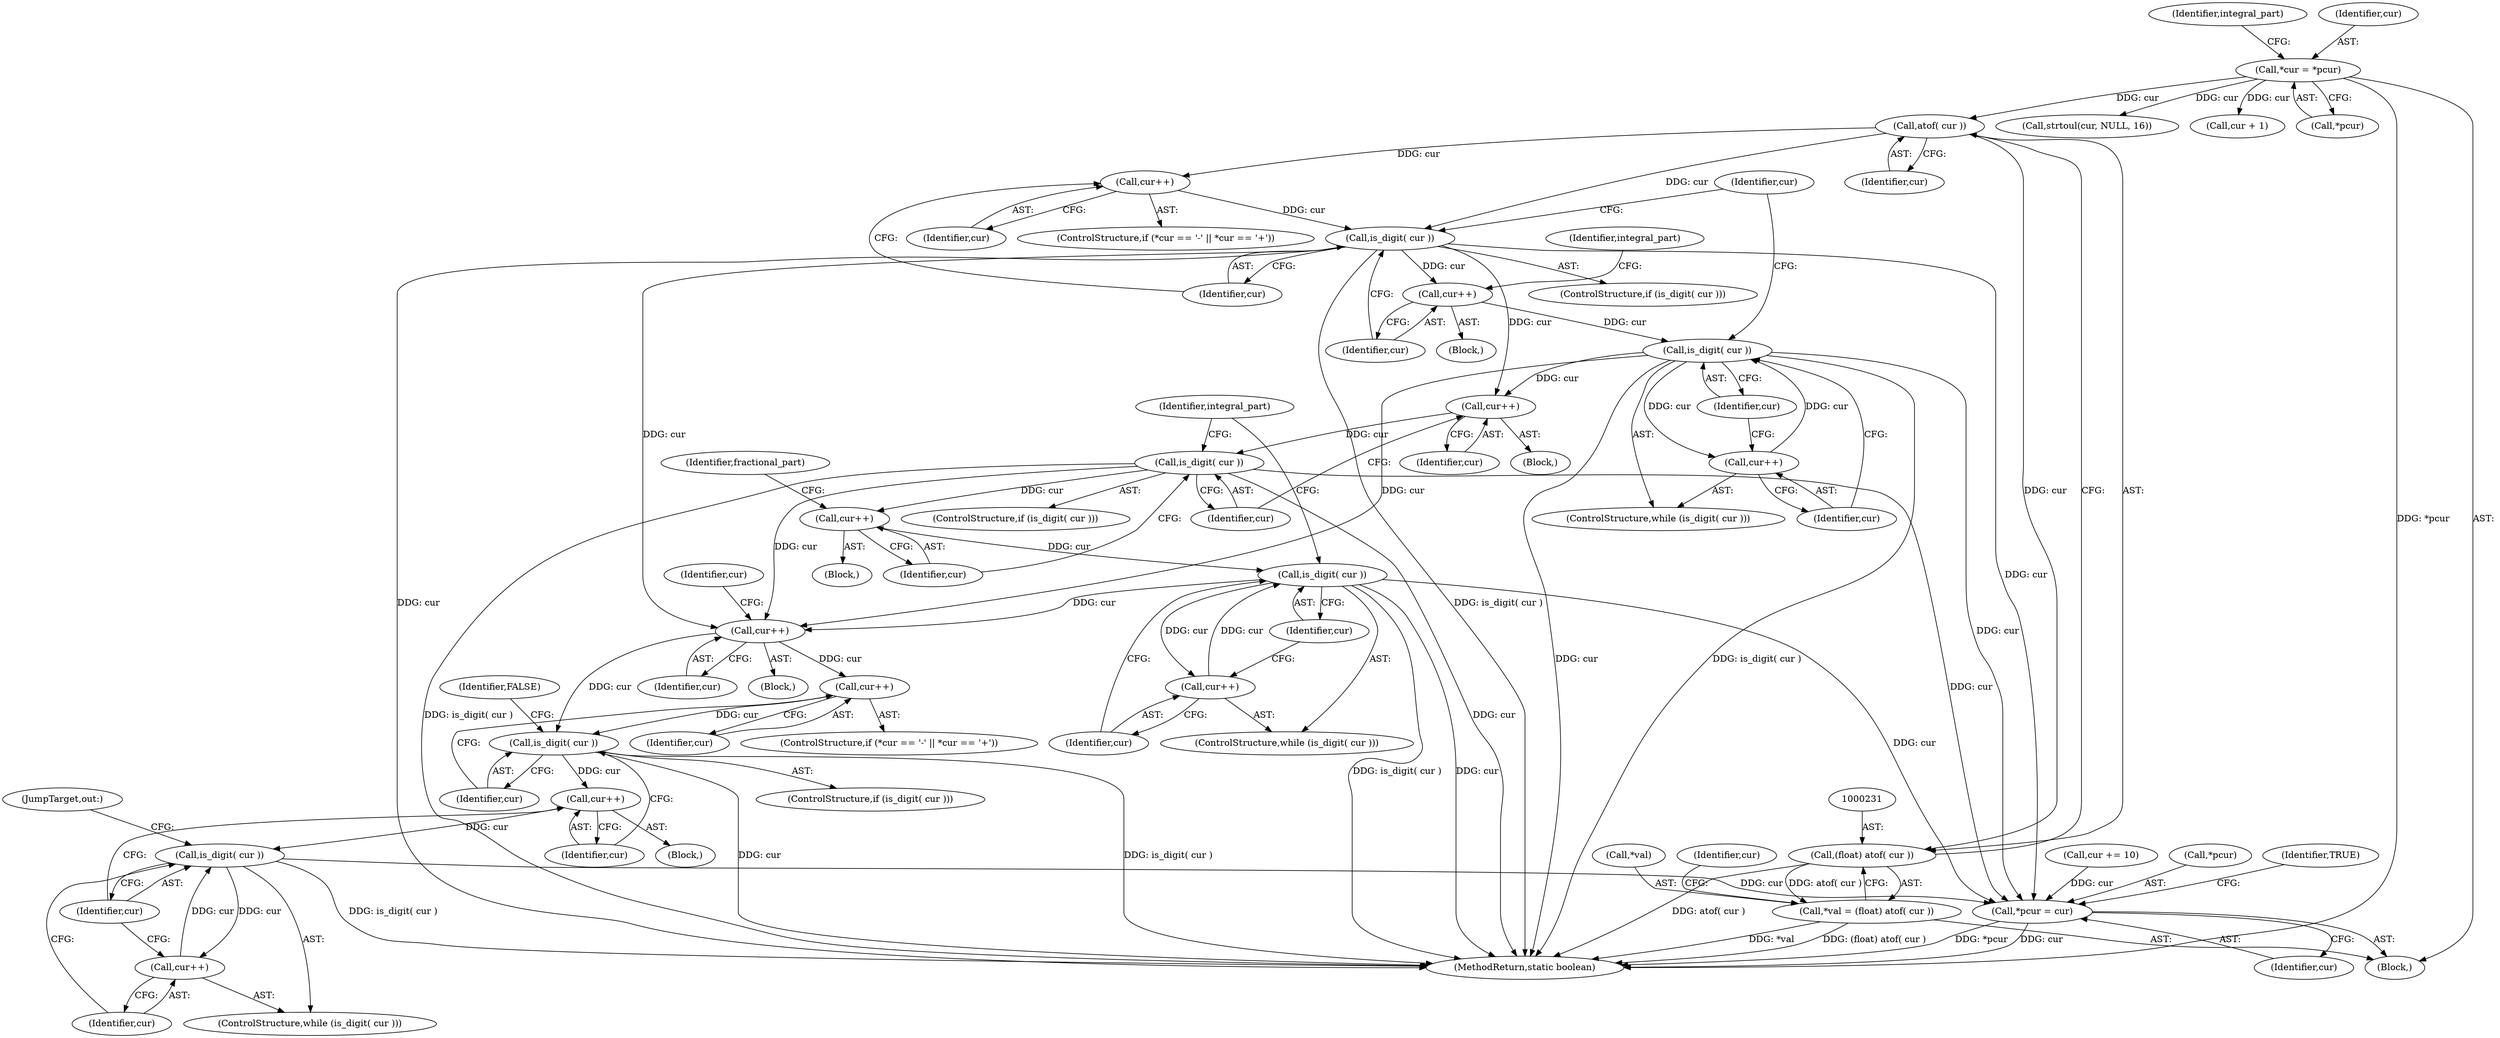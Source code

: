 digraph "0_virglrenderer_e534b51ca3c3cd25f3990589932a9ed711c59b27@pointer" {
"1000232" [label="(Call,atof( cur ))"];
"1000183" [label="(Call,*cur = *pcur)"];
"1000230" [label="(Call,(float) atof( cur ))"];
"1000227" [label="(Call,*val = (float) atof( cur ))"];
"1000244" [label="(Call,cur++)"];
"1000247" [label="(Call,is_digit( cur ))"];
"1000250" [label="(Call,cur++)"];
"1000256" [label="(Call,is_digit( cur ))"];
"1000258" [label="(Call,cur++)"];
"1000266" [label="(Call,cur++)"];
"1000269" [label="(Call,is_digit( cur ))"];
"1000272" [label="(Call,cur++)"];
"1000278" [label="(Call,is_digit( cur ))"];
"1000280" [label="(Call,cur++)"];
"1000297" [label="(Call,cur++)"];
"1000309" [label="(Call,cur++)"];
"1000312" [label="(Call,is_digit( cur ))"];
"1000315" [label="(Call,cur++)"];
"1000318" [label="(Call,is_digit( cur ))"];
"1000320" [label="(Call,cur++)"];
"1000326" [label="(Call,*pcur = cur)"];
"1000253" [label="(Identifier,integral_part)"];
"1000314" [label="(Block,)"];
"1000255" [label="(ControlStructure,while (is_digit( cur )))"];
"1000269" [label="(Call,is_digit( cur ))"];
"1000183" [label="(Call,*cur = *pcur)"];
"1000213" [label="(Call,strtoul(cur, NULL, 16))"];
"1000297" [label="(Call,cur++)"];
"1000232" [label="(Call,atof( cur ))"];
"1000267" [label="(Identifier,cur)"];
"1000246" [label="(ControlStructure,if (is_digit( cur )))"];
"1000271" [label="(Block,)"];
"1000251" [label="(Identifier,cur)"];
"1000310" [label="(Identifier,cur)"];
"1000311" [label="(ControlStructure,if (is_digit( cur )))"];
"1000321" [label="(Identifier,cur)"];
"1000265" [label="(Block,)"];
"1000317" [label="(ControlStructure,while (is_digit( cur )))"];
"1000245" [label="(Identifier,cur)"];
"1000325" [label="(JumpTarget,out:)"];
"1000268" [label="(ControlStructure,if (is_digit( cur )))"];
"1000298" [label="(Identifier,cur)"];
"1000320" [label="(Call,cur++)"];
"1000244" [label="(Call,cur++)"];
"1000203" [label="(Call,cur + 1)"];
"1000266" [label="(Call,cur++)"];
"1000258" [label="(Call,cur++)"];
"1000230" [label="(Call,(float) atof( cur ))"];
"1000263" [label="(Identifier,cur)"];
"1000324" [label="(Identifier,FALSE)"];
"1000273" [label="(Identifier,cur)"];
"1000281" [label="(Identifier,cur)"];
"1000256" [label="(Call,is_digit( cur ))"];
"1000326" [label="(Call,*pcur = cur)"];
"1000312" [label="(Call,is_digit( cur ))"];
"1000296" [label="(Block,)"];
"1000247" [label="(Call,is_digit( cur ))"];
"1000189" [label="(Identifier,integral_part)"];
"1000270" [label="(Identifier,cur)"];
"1000303" [label="(Identifier,cur)"];
"1000313" [label="(Identifier,cur)"];
"1000280" [label="(Call,cur++)"];
"1000185" [label="(Call,*pcur)"];
"1004167" [label="(MethodReturn,static boolean)"];
"1000315" [label="(Call,cur++)"];
"1000181" [label="(Block,)"];
"1000248" [label="(Identifier,cur)"];
"1000233" [label="(Identifier,cur)"];
"1000299" [label="(ControlStructure,if (*cur == '-' || *cur == '+'))"];
"1000228" [label="(Call,*val)"];
"1000227" [label="(Call,*val = (float) atof( cur ))"];
"1000184" [label="(Identifier,cur)"];
"1000272" [label="(Call,cur++)"];
"1000223" [label="(Call,cur += 10)"];
"1000329" [label="(Identifier,cur)"];
"1000275" [label="(Identifier,fractional_part)"];
"1000259" [label="(Identifier,cur)"];
"1000319" [label="(Identifier,cur)"];
"1000318" [label="(Call,is_digit( cur ))"];
"1000327" [label="(Call,*pcur)"];
"1000285" [label="(Identifier,integral_part)"];
"1000238" [label="(Identifier,cur)"];
"1000278" [label="(Call,is_digit( cur ))"];
"1000331" [label="(Identifier,TRUE)"];
"1000257" [label="(Identifier,cur)"];
"1000250" [label="(Call,cur++)"];
"1000234" [label="(ControlStructure,if (*cur == '-' || *cur == '+'))"];
"1000279" [label="(Identifier,cur)"];
"1000249" [label="(Block,)"];
"1000316" [label="(Identifier,cur)"];
"1000277" [label="(ControlStructure,while (is_digit( cur )))"];
"1000309" [label="(Call,cur++)"];
"1000232" -> "1000230"  [label="AST: "];
"1000232" -> "1000233"  [label="CFG: "];
"1000233" -> "1000232"  [label="AST: "];
"1000230" -> "1000232"  [label="CFG: "];
"1000232" -> "1000230"  [label="DDG: cur"];
"1000183" -> "1000232"  [label="DDG: cur"];
"1000232" -> "1000244"  [label="DDG: cur"];
"1000232" -> "1000247"  [label="DDG: cur"];
"1000183" -> "1000181"  [label="AST: "];
"1000183" -> "1000185"  [label="CFG: "];
"1000184" -> "1000183"  [label="AST: "];
"1000185" -> "1000183"  [label="AST: "];
"1000189" -> "1000183"  [label="CFG: "];
"1000183" -> "1004167"  [label="DDG: *pcur"];
"1000183" -> "1000203"  [label="DDG: cur"];
"1000183" -> "1000213"  [label="DDG: cur"];
"1000230" -> "1000227"  [label="AST: "];
"1000231" -> "1000230"  [label="AST: "];
"1000227" -> "1000230"  [label="CFG: "];
"1000230" -> "1004167"  [label="DDG: atof( cur )"];
"1000230" -> "1000227"  [label="DDG: atof( cur )"];
"1000227" -> "1000181"  [label="AST: "];
"1000228" -> "1000227"  [label="AST: "];
"1000238" -> "1000227"  [label="CFG: "];
"1000227" -> "1004167"  [label="DDG: *val"];
"1000227" -> "1004167"  [label="DDG: (float) atof( cur )"];
"1000244" -> "1000234"  [label="AST: "];
"1000244" -> "1000245"  [label="CFG: "];
"1000245" -> "1000244"  [label="AST: "];
"1000248" -> "1000244"  [label="CFG: "];
"1000244" -> "1000247"  [label="DDG: cur"];
"1000247" -> "1000246"  [label="AST: "];
"1000247" -> "1000248"  [label="CFG: "];
"1000248" -> "1000247"  [label="AST: "];
"1000251" -> "1000247"  [label="CFG: "];
"1000263" -> "1000247"  [label="CFG: "];
"1000247" -> "1004167"  [label="DDG: cur"];
"1000247" -> "1004167"  [label="DDG: is_digit( cur )"];
"1000247" -> "1000250"  [label="DDG: cur"];
"1000247" -> "1000266"  [label="DDG: cur"];
"1000247" -> "1000297"  [label="DDG: cur"];
"1000247" -> "1000326"  [label="DDG: cur"];
"1000250" -> "1000249"  [label="AST: "];
"1000250" -> "1000251"  [label="CFG: "];
"1000251" -> "1000250"  [label="AST: "];
"1000253" -> "1000250"  [label="CFG: "];
"1000250" -> "1000256"  [label="DDG: cur"];
"1000256" -> "1000255"  [label="AST: "];
"1000256" -> "1000257"  [label="CFG: "];
"1000257" -> "1000256"  [label="AST: "];
"1000259" -> "1000256"  [label="CFG: "];
"1000263" -> "1000256"  [label="CFG: "];
"1000256" -> "1004167"  [label="DDG: cur"];
"1000256" -> "1004167"  [label="DDG: is_digit( cur )"];
"1000258" -> "1000256"  [label="DDG: cur"];
"1000256" -> "1000258"  [label="DDG: cur"];
"1000256" -> "1000266"  [label="DDG: cur"];
"1000256" -> "1000297"  [label="DDG: cur"];
"1000256" -> "1000326"  [label="DDG: cur"];
"1000258" -> "1000255"  [label="AST: "];
"1000258" -> "1000259"  [label="CFG: "];
"1000259" -> "1000258"  [label="AST: "];
"1000257" -> "1000258"  [label="CFG: "];
"1000266" -> "1000265"  [label="AST: "];
"1000266" -> "1000267"  [label="CFG: "];
"1000267" -> "1000266"  [label="AST: "];
"1000270" -> "1000266"  [label="CFG: "];
"1000266" -> "1000269"  [label="DDG: cur"];
"1000269" -> "1000268"  [label="AST: "];
"1000269" -> "1000270"  [label="CFG: "];
"1000270" -> "1000269"  [label="AST: "];
"1000273" -> "1000269"  [label="CFG: "];
"1000285" -> "1000269"  [label="CFG: "];
"1000269" -> "1004167"  [label="DDG: is_digit( cur )"];
"1000269" -> "1004167"  [label="DDG: cur"];
"1000269" -> "1000272"  [label="DDG: cur"];
"1000269" -> "1000297"  [label="DDG: cur"];
"1000269" -> "1000326"  [label="DDG: cur"];
"1000272" -> "1000271"  [label="AST: "];
"1000272" -> "1000273"  [label="CFG: "];
"1000273" -> "1000272"  [label="AST: "];
"1000275" -> "1000272"  [label="CFG: "];
"1000272" -> "1000278"  [label="DDG: cur"];
"1000278" -> "1000277"  [label="AST: "];
"1000278" -> "1000279"  [label="CFG: "];
"1000279" -> "1000278"  [label="AST: "];
"1000281" -> "1000278"  [label="CFG: "];
"1000285" -> "1000278"  [label="CFG: "];
"1000278" -> "1004167"  [label="DDG: is_digit( cur )"];
"1000278" -> "1004167"  [label="DDG: cur"];
"1000280" -> "1000278"  [label="DDG: cur"];
"1000278" -> "1000280"  [label="DDG: cur"];
"1000278" -> "1000297"  [label="DDG: cur"];
"1000278" -> "1000326"  [label="DDG: cur"];
"1000280" -> "1000277"  [label="AST: "];
"1000280" -> "1000281"  [label="CFG: "];
"1000281" -> "1000280"  [label="AST: "];
"1000279" -> "1000280"  [label="CFG: "];
"1000297" -> "1000296"  [label="AST: "];
"1000297" -> "1000298"  [label="CFG: "];
"1000298" -> "1000297"  [label="AST: "];
"1000303" -> "1000297"  [label="CFG: "];
"1000297" -> "1000309"  [label="DDG: cur"];
"1000297" -> "1000312"  [label="DDG: cur"];
"1000309" -> "1000299"  [label="AST: "];
"1000309" -> "1000310"  [label="CFG: "];
"1000310" -> "1000309"  [label="AST: "];
"1000313" -> "1000309"  [label="CFG: "];
"1000309" -> "1000312"  [label="DDG: cur"];
"1000312" -> "1000311"  [label="AST: "];
"1000312" -> "1000313"  [label="CFG: "];
"1000313" -> "1000312"  [label="AST: "];
"1000316" -> "1000312"  [label="CFG: "];
"1000324" -> "1000312"  [label="CFG: "];
"1000312" -> "1004167"  [label="DDG: is_digit( cur )"];
"1000312" -> "1004167"  [label="DDG: cur"];
"1000312" -> "1000315"  [label="DDG: cur"];
"1000315" -> "1000314"  [label="AST: "];
"1000315" -> "1000316"  [label="CFG: "];
"1000316" -> "1000315"  [label="AST: "];
"1000319" -> "1000315"  [label="CFG: "];
"1000315" -> "1000318"  [label="DDG: cur"];
"1000318" -> "1000317"  [label="AST: "];
"1000318" -> "1000319"  [label="CFG: "];
"1000319" -> "1000318"  [label="AST: "];
"1000321" -> "1000318"  [label="CFG: "];
"1000325" -> "1000318"  [label="CFG: "];
"1000318" -> "1004167"  [label="DDG: is_digit( cur )"];
"1000320" -> "1000318"  [label="DDG: cur"];
"1000318" -> "1000320"  [label="DDG: cur"];
"1000318" -> "1000326"  [label="DDG: cur"];
"1000320" -> "1000317"  [label="AST: "];
"1000320" -> "1000321"  [label="CFG: "];
"1000321" -> "1000320"  [label="AST: "];
"1000319" -> "1000320"  [label="CFG: "];
"1000326" -> "1000181"  [label="AST: "];
"1000326" -> "1000329"  [label="CFG: "];
"1000327" -> "1000326"  [label="AST: "];
"1000329" -> "1000326"  [label="AST: "];
"1000331" -> "1000326"  [label="CFG: "];
"1000326" -> "1004167"  [label="DDG: cur"];
"1000326" -> "1004167"  [label="DDG: *pcur"];
"1000223" -> "1000326"  [label="DDG: cur"];
}
